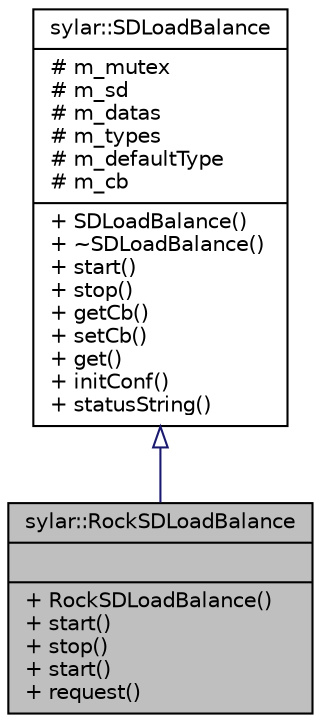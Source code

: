 digraph "sylar::RockSDLoadBalance"
{
 // LATEX_PDF_SIZE
  edge [fontname="Helvetica",fontsize="10",labelfontname="Helvetica",labelfontsize="10"];
  node [fontname="Helvetica",fontsize="10",shape=record];
  Node1 [label="{sylar::RockSDLoadBalance\n||+ RockSDLoadBalance()\l+ start()\l+ stop()\l+ start()\l+ request()\l}",height=0.2,width=0.4,color="black", fillcolor="grey75", style="filled", fontcolor="black",tooltip=" "];
  Node2 -> Node1 [dir="back",color="midnightblue",fontsize="10",style="solid",arrowtail="onormal"];
  Node2 [label="{sylar::SDLoadBalance\n|# m_mutex\l# m_sd\l# m_datas\l# m_types\l# m_defaultType\l# m_cb\l|+ SDLoadBalance()\l+ ~SDLoadBalance()\l+ start()\l+ stop()\l+ getCb()\l+ setCb()\l+ get()\l+ initConf()\l+ statusString()\l}",height=0.2,width=0.4,color="black", fillcolor="white", style="filled",URL="$classsylar_1_1SDLoadBalance.html",tooltip=" "];
}
